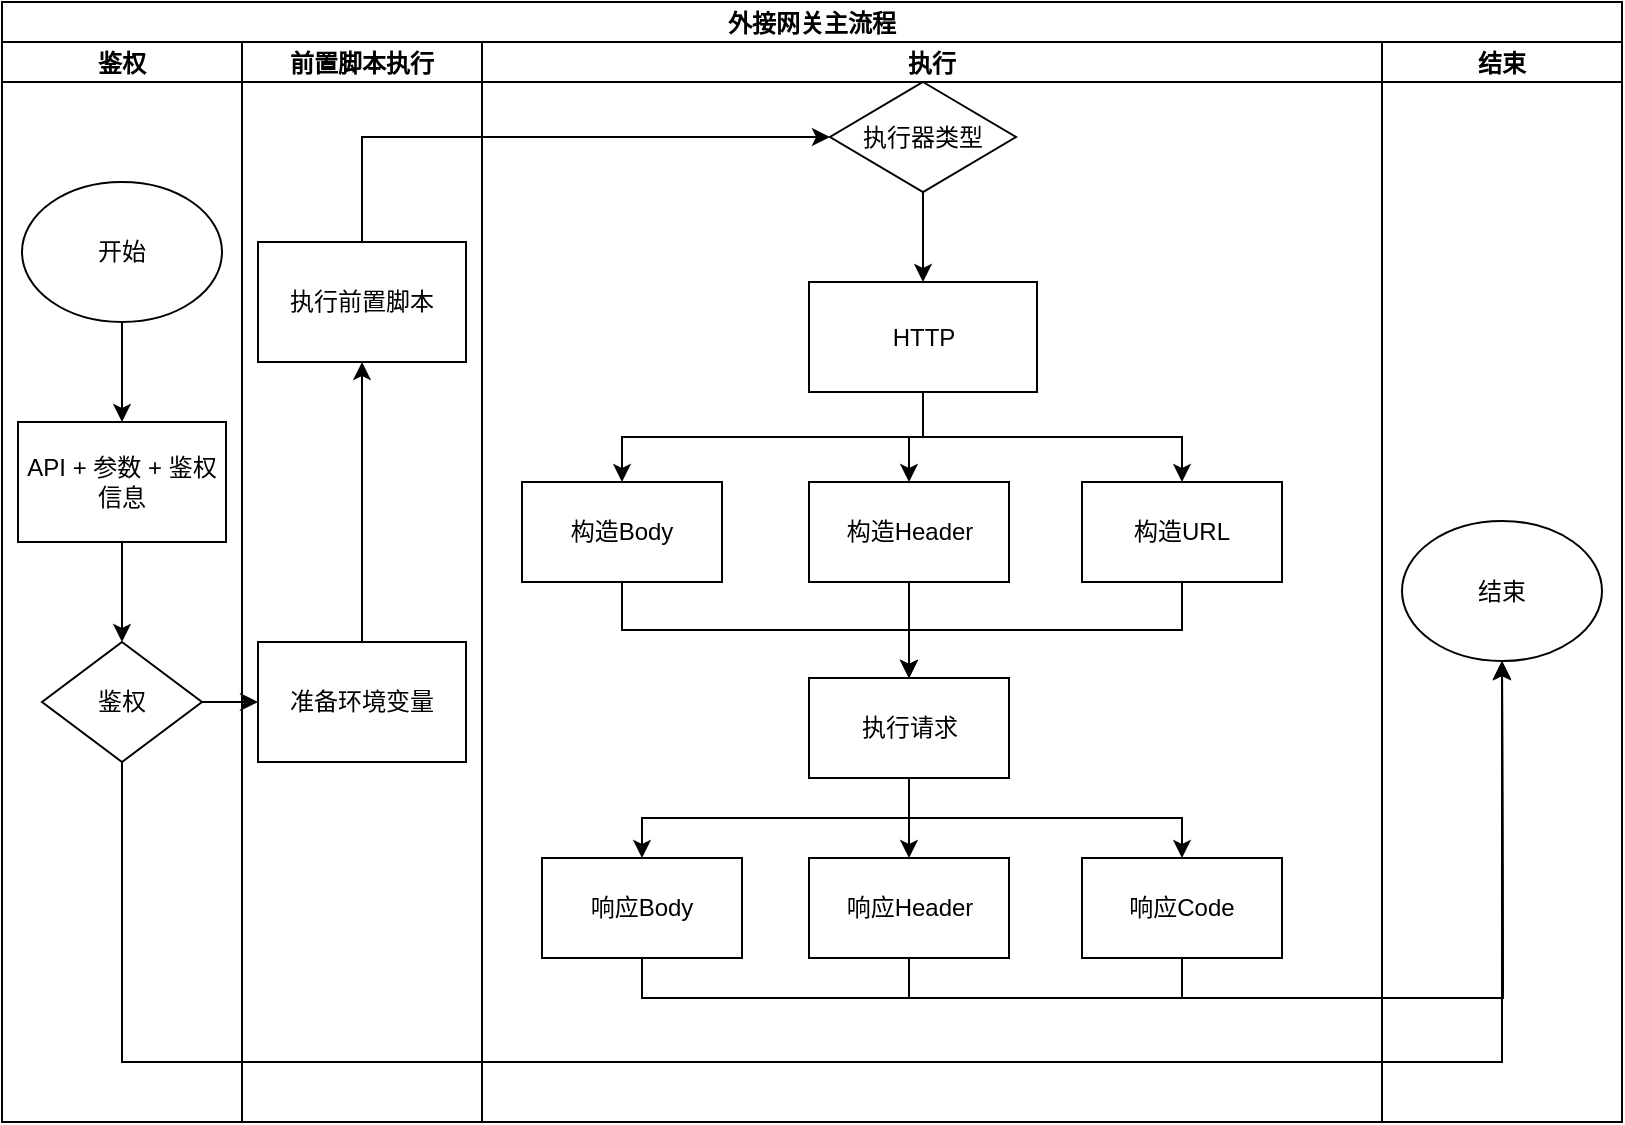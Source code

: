 <mxfile version="17.4.5" type="github">
  <diagram id="GgL2rcDfE839rtcQ9Od4" name="Page-1">
    <mxGraphModel dx="1422" dy="754" grid="1" gridSize="10" guides="1" tooltips="1" connect="1" arrows="1" fold="1" page="1" pageScale="1" pageWidth="827" pageHeight="1169" math="0" shadow="0">
      <root>
        <mxCell id="0" />
        <mxCell id="1" parent="0" />
        <mxCell id="kXIjGG4SzzRXEFIliwjM-1" value="外接网关主流程" style="swimlane;childLayout=stackLayout;resizeParent=1;resizeParentMax=0;startSize=20;" vertex="1" parent="1">
          <mxGeometry x="150" y="190" width="810" height="560" as="geometry">
            <mxRectangle x="70" y="180" width="120" height="20" as="alternateBounds" />
          </mxGeometry>
        </mxCell>
        <mxCell id="kXIjGG4SzzRXEFIliwjM-2" value="鉴权" style="swimlane;startSize=20;" vertex="1" parent="kXIjGG4SzzRXEFIliwjM-1">
          <mxGeometry y="20" width="120" height="540" as="geometry" />
        </mxCell>
        <mxCell id="kXIjGG4SzzRXEFIliwjM-59" style="edgeStyle=orthogonalEdgeStyle;rounded=0;orthogonalLoop=1;jettySize=auto;html=1;exitX=0.5;exitY=1;exitDx=0;exitDy=0;" edge="1" parent="kXIjGG4SzzRXEFIliwjM-2" source="kXIjGG4SzzRXEFIliwjM-8" target="kXIjGG4SzzRXEFIliwjM-9">
          <mxGeometry relative="1" as="geometry" />
        </mxCell>
        <mxCell id="kXIjGG4SzzRXEFIliwjM-8" value="开始" style="ellipse;whiteSpace=wrap;html=1;" vertex="1" parent="kXIjGG4SzzRXEFIliwjM-2">
          <mxGeometry x="10" y="70" width="100" height="70" as="geometry" />
        </mxCell>
        <mxCell id="kXIjGG4SzzRXEFIliwjM-60" style="edgeStyle=orthogonalEdgeStyle;rounded=0;orthogonalLoop=1;jettySize=auto;html=1;exitX=0.5;exitY=1;exitDx=0;exitDy=0;entryX=0.5;entryY=0;entryDx=0;entryDy=0;" edge="1" parent="kXIjGG4SzzRXEFIliwjM-2" source="kXIjGG4SzzRXEFIliwjM-9" target="kXIjGG4SzzRXEFIliwjM-10">
          <mxGeometry relative="1" as="geometry" />
        </mxCell>
        <mxCell id="kXIjGG4SzzRXEFIliwjM-9" value="API + 参数 + 鉴权信息" style="rounded=0;whiteSpace=wrap;html=1;" vertex="1" parent="kXIjGG4SzzRXEFIliwjM-2">
          <mxGeometry x="8" y="190" width="104" height="60" as="geometry" />
        </mxCell>
        <mxCell id="kXIjGG4SzzRXEFIliwjM-10" value="鉴权" style="rhombus;whiteSpace=wrap;html=1;" vertex="1" parent="kXIjGG4SzzRXEFIliwjM-2">
          <mxGeometry x="20" y="300" width="80" height="60" as="geometry" />
        </mxCell>
        <mxCell id="kXIjGG4SzzRXEFIliwjM-3" value="前置脚本执行" style="swimlane;startSize=20;" vertex="1" parent="kXIjGG4SzzRXEFIliwjM-1">
          <mxGeometry x="120" y="20" width="120" height="540" as="geometry" />
        </mxCell>
        <mxCell id="kXIjGG4SzzRXEFIliwjM-62" style="edgeStyle=orthogonalEdgeStyle;rounded=0;orthogonalLoop=1;jettySize=auto;html=1;exitX=0.5;exitY=0;exitDx=0;exitDy=0;" edge="1" parent="kXIjGG4SzzRXEFIliwjM-3" source="kXIjGG4SzzRXEFIliwjM-23" target="kXIjGG4SzzRXEFIliwjM-24">
          <mxGeometry relative="1" as="geometry" />
        </mxCell>
        <mxCell id="kXIjGG4SzzRXEFIliwjM-23" value="准备环境变量" style="rounded=0;whiteSpace=wrap;html=1;" vertex="1" parent="kXIjGG4SzzRXEFIliwjM-3">
          <mxGeometry x="8" y="300" width="104" height="60" as="geometry" />
        </mxCell>
        <mxCell id="kXIjGG4SzzRXEFIliwjM-24" value="执行前置脚本" style="rounded=0;whiteSpace=wrap;html=1;" vertex="1" parent="kXIjGG4SzzRXEFIliwjM-3">
          <mxGeometry x="8" y="100" width="104" height="60" as="geometry" />
        </mxCell>
        <mxCell id="kXIjGG4SzzRXEFIliwjM-5" value="执行" style="swimlane;startSize=20;" vertex="1" parent="kXIjGG4SzzRXEFIliwjM-1">
          <mxGeometry x="240" y="20" width="450" height="540" as="geometry" />
        </mxCell>
        <mxCell id="kXIjGG4SzzRXEFIliwjM-28" value="" style="edgeStyle=orthogonalEdgeStyle;rounded=0;orthogonalLoop=1;jettySize=auto;html=1;" edge="1" parent="kXIjGG4SzzRXEFIliwjM-5" source="kXIjGG4SzzRXEFIliwjM-26" target="kXIjGG4SzzRXEFIliwjM-27">
          <mxGeometry relative="1" as="geometry" />
        </mxCell>
        <mxCell id="kXIjGG4SzzRXEFIliwjM-26" value="执行器类型" style="rhombus;whiteSpace=wrap;html=1;" vertex="1" parent="kXIjGG4SzzRXEFIliwjM-5">
          <mxGeometry x="174" y="20" width="93" height="55" as="geometry" />
        </mxCell>
        <mxCell id="kXIjGG4SzzRXEFIliwjM-82" style="edgeStyle=orthogonalEdgeStyle;rounded=0;orthogonalLoop=1;jettySize=auto;html=1;exitX=0.5;exitY=1;exitDx=0;exitDy=0;entryX=0.5;entryY=0;entryDx=0;entryDy=0;" edge="1" parent="kXIjGG4SzzRXEFIliwjM-5" source="kXIjGG4SzzRXEFIliwjM-27" target="kXIjGG4SzzRXEFIliwjM-54">
          <mxGeometry relative="1" as="geometry" />
        </mxCell>
        <mxCell id="kXIjGG4SzzRXEFIliwjM-83" style="edgeStyle=orthogonalEdgeStyle;rounded=0;orthogonalLoop=1;jettySize=auto;html=1;exitX=0.5;exitY=1;exitDx=0;exitDy=0;" edge="1" parent="kXIjGG4SzzRXEFIliwjM-5" source="kXIjGG4SzzRXEFIliwjM-27" target="kXIjGG4SzzRXEFIliwjM-33">
          <mxGeometry relative="1" as="geometry" />
        </mxCell>
        <mxCell id="kXIjGG4SzzRXEFIliwjM-84" style="edgeStyle=orthogonalEdgeStyle;rounded=0;orthogonalLoop=1;jettySize=auto;html=1;exitX=0.5;exitY=1;exitDx=0;exitDy=0;" edge="1" parent="kXIjGG4SzzRXEFIliwjM-5" source="kXIjGG4SzzRXEFIliwjM-27" target="kXIjGG4SzzRXEFIliwjM-31">
          <mxGeometry relative="1" as="geometry" />
        </mxCell>
        <mxCell id="kXIjGG4SzzRXEFIliwjM-27" value="HTTP" style="whiteSpace=wrap;html=1;" vertex="1" parent="kXIjGG4SzzRXEFIliwjM-5">
          <mxGeometry x="163.5" y="120" width="114" height="55" as="geometry" />
        </mxCell>
        <mxCell id="kXIjGG4SzzRXEFIliwjM-91" style="edgeStyle=orthogonalEdgeStyle;rounded=0;orthogonalLoop=1;jettySize=auto;html=1;exitX=0.5;exitY=1;exitDx=0;exitDy=0;entryX=0.5;entryY=0;entryDx=0;entryDy=0;" edge="1" parent="kXIjGG4SzzRXEFIliwjM-5" source="kXIjGG4SzzRXEFIliwjM-31" target="kXIjGG4SzzRXEFIliwjM-55">
          <mxGeometry relative="1" as="geometry" />
        </mxCell>
        <mxCell id="kXIjGG4SzzRXEFIliwjM-31" value="构造URL" style="whiteSpace=wrap;html=1;" vertex="1" parent="kXIjGG4SzzRXEFIliwjM-5">
          <mxGeometry x="300" y="220" width="100" height="50" as="geometry" />
        </mxCell>
        <mxCell id="kXIjGG4SzzRXEFIliwjM-85" style="edgeStyle=orthogonalEdgeStyle;rounded=0;orthogonalLoop=1;jettySize=auto;html=1;exitX=0.5;exitY=1;exitDx=0;exitDy=0;" edge="1" parent="kXIjGG4SzzRXEFIliwjM-5" source="kXIjGG4SzzRXEFIliwjM-33" target="kXIjGG4SzzRXEFIliwjM-55">
          <mxGeometry relative="1" as="geometry" />
        </mxCell>
        <mxCell id="kXIjGG4SzzRXEFIliwjM-33" value="构造Header" style="whiteSpace=wrap;html=1;" vertex="1" parent="kXIjGG4SzzRXEFIliwjM-5">
          <mxGeometry x="163.5" y="220" width="100" height="50" as="geometry" />
        </mxCell>
        <mxCell id="kXIjGG4SzzRXEFIliwjM-89" style="edgeStyle=orthogonalEdgeStyle;rounded=0;orthogonalLoop=1;jettySize=auto;html=1;exitX=0.5;exitY=1;exitDx=0;exitDy=0;entryX=0.5;entryY=0;entryDx=0;entryDy=0;" edge="1" parent="kXIjGG4SzzRXEFIliwjM-5" source="kXIjGG4SzzRXEFIliwjM-54" target="kXIjGG4SzzRXEFIliwjM-55">
          <mxGeometry relative="1" as="geometry" />
        </mxCell>
        <mxCell id="kXIjGG4SzzRXEFIliwjM-54" value="构造Body" style="whiteSpace=wrap;html=1;" vertex="1" parent="kXIjGG4SzzRXEFIliwjM-5">
          <mxGeometry x="20" y="220" width="100" height="50" as="geometry" />
        </mxCell>
        <mxCell id="kXIjGG4SzzRXEFIliwjM-86" style="edgeStyle=orthogonalEdgeStyle;rounded=0;orthogonalLoop=1;jettySize=auto;html=1;exitX=0.5;exitY=1;exitDx=0;exitDy=0;entryX=0.5;entryY=0;entryDx=0;entryDy=0;" edge="1" parent="kXIjGG4SzzRXEFIliwjM-5" source="kXIjGG4SzzRXEFIliwjM-55" target="kXIjGG4SzzRXEFIliwjM-56">
          <mxGeometry relative="1" as="geometry" />
        </mxCell>
        <mxCell id="kXIjGG4SzzRXEFIliwjM-87" style="edgeStyle=orthogonalEdgeStyle;rounded=0;orthogonalLoop=1;jettySize=auto;html=1;exitX=0.5;exitY=1;exitDx=0;exitDy=0;" edge="1" parent="kXIjGG4SzzRXEFIliwjM-5" source="kXIjGG4SzzRXEFIliwjM-55" target="kXIjGG4SzzRXEFIliwjM-57">
          <mxGeometry relative="1" as="geometry" />
        </mxCell>
        <mxCell id="kXIjGG4SzzRXEFIliwjM-88" style="edgeStyle=orthogonalEdgeStyle;rounded=0;orthogonalLoop=1;jettySize=auto;html=1;exitX=0.5;exitY=1;exitDx=0;exitDy=0;" edge="1" parent="kXIjGG4SzzRXEFIliwjM-5" source="kXIjGG4SzzRXEFIliwjM-55" target="kXIjGG4SzzRXEFIliwjM-58">
          <mxGeometry relative="1" as="geometry" />
        </mxCell>
        <mxCell id="kXIjGG4SzzRXEFIliwjM-55" value="执行请求" style="whiteSpace=wrap;html=1;" vertex="1" parent="kXIjGG4SzzRXEFIliwjM-5">
          <mxGeometry x="163.5" y="318" width="100" height="50" as="geometry" />
        </mxCell>
        <mxCell id="kXIjGG4SzzRXEFIliwjM-56" value="响应Body" style="whiteSpace=wrap;html=1;" vertex="1" parent="kXIjGG4SzzRXEFIliwjM-5">
          <mxGeometry x="30" y="408" width="100" height="50" as="geometry" />
        </mxCell>
        <mxCell id="kXIjGG4SzzRXEFIliwjM-57" value="响应Header" style="whiteSpace=wrap;html=1;" vertex="1" parent="kXIjGG4SzzRXEFIliwjM-5">
          <mxGeometry x="163.5" y="408" width="100" height="50" as="geometry" />
        </mxCell>
        <mxCell id="kXIjGG4SzzRXEFIliwjM-58" value="响应Code" style="whiteSpace=wrap;html=1;" vertex="1" parent="kXIjGG4SzzRXEFIliwjM-5">
          <mxGeometry x="300" y="408" width="100" height="50" as="geometry" />
        </mxCell>
        <mxCell id="kXIjGG4SzzRXEFIliwjM-7" value="结束" style="swimlane;startSize=20;" vertex="1" parent="kXIjGG4SzzRXEFIliwjM-1">
          <mxGeometry x="690" y="20" width="120" height="540" as="geometry" />
        </mxCell>
        <mxCell id="kXIjGG4SzzRXEFIliwjM-11" value="结束" style="ellipse;whiteSpace=wrap;html=1;" vertex="1" parent="kXIjGG4SzzRXEFIliwjM-7">
          <mxGeometry x="10" y="239.5" width="100" height="70" as="geometry" />
        </mxCell>
        <mxCell id="kXIjGG4SzzRXEFIliwjM-61" style="edgeStyle=orthogonalEdgeStyle;rounded=0;orthogonalLoop=1;jettySize=auto;html=1;exitX=1;exitY=0.5;exitDx=0;exitDy=0;entryX=0;entryY=0.5;entryDx=0;entryDy=0;" edge="1" parent="kXIjGG4SzzRXEFIliwjM-1" source="kXIjGG4SzzRXEFIliwjM-10" target="kXIjGG4SzzRXEFIliwjM-23">
          <mxGeometry relative="1" as="geometry" />
        </mxCell>
        <mxCell id="kXIjGG4SzzRXEFIliwjM-81" style="edgeStyle=orthogonalEdgeStyle;rounded=0;orthogonalLoop=1;jettySize=auto;html=1;exitX=0.5;exitY=0;exitDx=0;exitDy=0;entryX=0;entryY=0.5;entryDx=0;entryDy=0;" edge="1" parent="kXIjGG4SzzRXEFIliwjM-1" source="kXIjGG4SzzRXEFIliwjM-24" target="kXIjGG4SzzRXEFIliwjM-26">
          <mxGeometry relative="1" as="geometry" />
        </mxCell>
        <mxCell id="kXIjGG4SzzRXEFIliwjM-92" style="edgeStyle=orthogonalEdgeStyle;rounded=0;orthogonalLoop=1;jettySize=auto;html=1;exitX=0.5;exitY=1;exitDx=0;exitDy=0;entryX=0.5;entryY=1;entryDx=0;entryDy=0;" edge="1" parent="kXIjGG4SzzRXEFIliwjM-1" source="kXIjGG4SzzRXEFIliwjM-56" target="kXIjGG4SzzRXEFIliwjM-11">
          <mxGeometry relative="1" as="geometry" />
        </mxCell>
        <mxCell id="kXIjGG4SzzRXEFIliwjM-98" style="edgeStyle=orthogonalEdgeStyle;rounded=0;orthogonalLoop=1;jettySize=auto;html=1;exitX=0.5;exitY=1;exitDx=0;exitDy=0;entryX=0.5;entryY=1;entryDx=0;entryDy=0;" edge="1" parent="kXIjGG4SzzRXEFIliwjM-1" source="kXIjGG4SzzRXEFIliwjM-10" target="kXIjGG4SzzRXEFIliwjM-11">
          <mxGeometry relative="1" as="geometry">
            <Array as="points">
              <mxPoint x="60" y="530" />
              <mxPoint x="750" y="530" />
            </Array>
          </mxGeometry>
        </mxCell>
        <mxCell id="kXIjGG4SzzRXEFIliwjM-95" style="edgeStyle=orthogonalEdgeStyle;rounded=0;orthogonalLoop=1;jettySize=auto;html=1;exitX=0.5;exitY=1;exitDx=0;exitDy=0;" edge="1" parent="1" source="kXIjGG4SzzRXEFIliwjM-57">
          <mxGeometry relative="1" as="geometry">
            <mxPoint x="900" y="520" as="targetPoint" />
          </mxGeometry>
        </mxCell>
        <mxCell id="kXIjGG4SzzRXEFIliwjM-96" style="edgeStyle=orthogonalEdgeStyle;rounded=0;orthogonalLoop=1;jettySize=auto;html=1;exitX=0.5;exitY=1;exitDx=0;exitDy=0;" edge="1" parent="1" source="kXIjGG4SzzRXEFIliwjM-58">
          <mxGeometry relative="1" as="geometry">
            <mxPoint x="900" y="520" as="targetPoint" />
          </mxGeometry>
        </mxCell>
      </root>
    </mxGraphModel>
  </diagram>
</mxfile>
